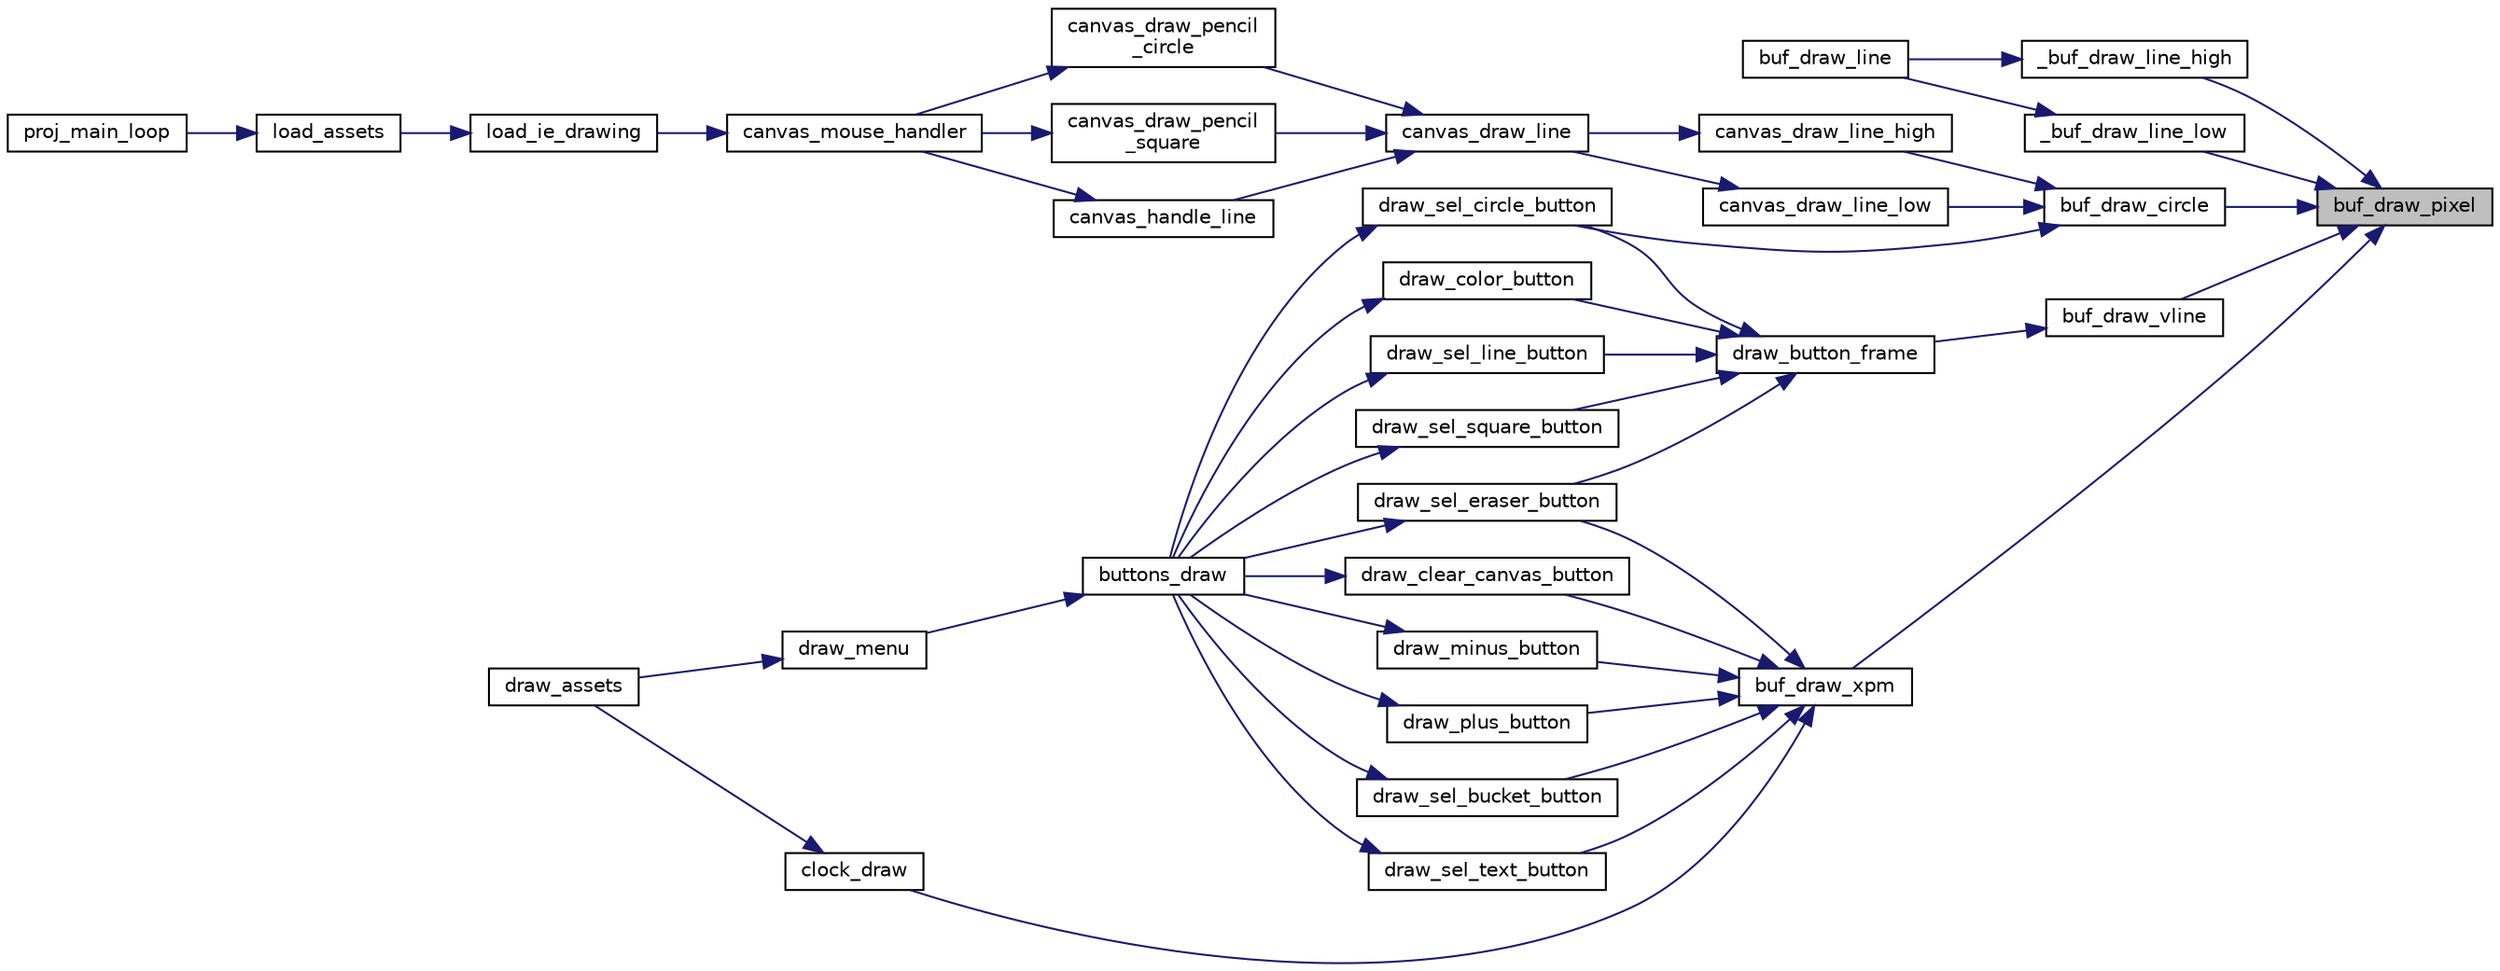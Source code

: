 digraph "buf_draw_pixel"
{
 // LATEX_PDF_SIZE
  edge [fontname="Helvetica",fontsize="10",labelfontname="Helvetica",labelfontsize="10"];
  node [fontname="Helvetica",fontsize="10",shape=record];
  rankdir="RL";
  Node1 [label="buf_draw_pixel",height=0.2,width=0.4,color="black", fillcolor="grey75", style="filled", fontcolor="black",tooltip="Draws a pixel on a pixel_buffer."];
  Node1 -> Node2 [dir="back",color="midnightblue",fontsize="10",style="solid"];
  Node2 [label="_buf_draw_line_high",height=0.2,width=0.4,color="black", fillcolor="white", style="filled",URL="$graphics_8c.html#a7963ee306366c47d14e682ee65f5b979",tooltip=" "];
  Node2 -> Node3 [dir="back",color="midnightblue",fontsize="10",style="solid"];
  Node3 [label="buf_draw_line",height=0.2,width=0.4,color="black", fillcolor="white", style="filled",URL="$group__graphics.html#gaa712047397faf1dd3c0fa122a3de0df3",tooltip="Draws a line on a pixel buffer."];
  Node1 -> Node4 [dir="back",color="midnightblue",fontsize="10",style="solid"];
  Node4 [label="_buf_draw_line_low",height=0.2,width=0.4,color="black", fillcolor="white", style="filled",URL="$graphics_8c.html#a34010e32d49c51ed10a2202caaf2a21e",tooltip=" "];
  Node4 -> Node3 [dir="back",color="midnightblue",fontsize="10",style="solid"];
  Node1 -> Node5 [dir="back",color="midnightblue",fontsize="10",style="solid"];
  Node5 [label="buf_draw_circle",height=0.2,width=0.4,color="black", fillcolor="white", style="filled",URL="$group__graphics.html#ga3f2490703f76d68ee31a7e93671633da",tooltip="Draws a circle on a pixel buffer."];
  Node5 -> Node6 [dir="back",color="midnightblue",fontsize="10",style="solid"];
  Node6 [label="canvas_draw_line_high",height=0.2,width=0.4,color="black", fillcolor="white", style="filled",URL="$canvas_8c.html#a00fc737a073d8cd4d2ba07485f881a53",tooltip=" "];
  Node6 -> Node7 [dir="back",color="midnightblue",fontsize="10",style="solid"];
  Node7 [label="canvas_draw_line",height=0.2,width=0.4,color="black", fillcolor="white", style="filled",URL="$canvas_8c.html#a81e915729ce5cc907dd3d08d790b3cb9",tooltip=" "];
  Node7 -> Node8 [dir="back",color="midnightblue",fontsize="10",style="solid"];
  Node8 [label="canvas_draw_pencil\l_circle",height=0.2,width=0.4,color="black", fillcolor="white", style="filled",URL="$group__canvas.html#gaa4b92ad51f39f4432397dcd16c3a3625",tooltip="Draws a circle on screen at the given cursor position."];
  Node8 -> Node9 [dir="back",color="midnightblue",fontsize="10",style="solid"];
  Node9 [label="canvas_mouse_handler",height=0.2,width=0.4,color="black", fillcolor="white", style="filled",URL="$group__canvas.html#ga33567ef82c11af5b0b894616851cc03b",tooltip="Handles mouse events that happen within the canvas section of the screen."];
  Node9 -> Node10 [dir="back",color="midnightblue",fontsize="10",style="solid"];
  Node10 [label="load_ie_drawing",height=0.2,width=0.4,color="black", fillcolor="white", style="filled",URL="$group__element.html#ga75aa8cfcbee4af0933a79d05e6707679",tooltip="Loads and creates every interactive element present on screen."];
  Node10 -> Node11 [dir="back",color="midnightblue",fontsize="10",style="solid"];
  Node11 [label="load_assets",height=0.2,width=0.4,color="black", fillcolor="white", style="filled",URL="$proj_8c.html#a621db57ab86ebe569aa26e70d11c9688",tooltip="Loads the necessary assets."];
  Node11 -> Node12 [dir="back",color="midnightblue",fontsize="10",style="solid"];
  Node12 [label="proj_main_loop",height=0.2,width=0.4,color="black", fillcolor="white", style="filled",URL="$proj_8c.html#a2a16f651eccbd248e1ad3b3b924b143b",tooltip=" "];
  Node7 -> Node13 [dir="back",color="midnightblue",fontsize="10",style="solid"];
  Node13 [label="canvas_draw_pencil\l_square",height=0.2,width=0.4,color="black", fillcolor="white", style="filled",URL="$group__canvas.html#ga6b1d3293521f7ea36a4e7bf970304057",tooltip="Draws a square on screen at the given cursor position."];
  Node13 -> Node9 [dir="back",color="midnightblue",fontsize="10",style="solid"];
  Node7 -> Node14 [dir="back",color="midnightblue",fontsize="10",style="solid"];
  Node14 [label="canvas_handle_line",height=0.2,width=0.4,color="black", fillcolor="white", style="filled",URL="$group__canvas.html#ga7a40fac29d1d2399c46be35360319841",tooltip="Handles the drawing of straight lines made by clicking on an initial and final positions."];
  Node14 -> Node9 [dir="back",color="midnightblue",fontsize="10",style="solid"];
  Node5 -> Node15 [dir="back",color="midnightblue",fontsize="10",style="solid"];
  Node15 [label="canvas_draw_line_low",height=0.2,width=0.4,color="black", fillcolor="white", style="filled",URL="$canvas_8c.html#a654b1a28b128143b1e490b1a79d73327",tooltip=" "];
  Node15 -> Node7 [dir="back",color="midnightblue",fontsize="10",style="solid"];
  Node5 -> Node16 [dir="back",color="midnightblue",fontsize="10",style="solid"];
  Node16 [label="draw_sel_circle_button",height=0.2,width=0.4,color="black", fillcolor="white", style="filled",URL="$group__draw__buttons.html#gafdb30e468c5cd1e9c233b4c97362793f",tooltip="Draws the button to draw a circle on a pixel buffer."];
  Node16 -> Node17 [dir="back",color="midnightblue",fontsize="10",style="solid"];
  Node17 [label="buttons_draw",height=0.2,width=0.4,color="black", fillcolor="white", style="filled",URL="$group__draw__buttons.html#ga8d46b5bb0547f68fd65d40c6782054e8",tooltip="Draws the buttons on screen."];
  Node17 -> Node18 [dir="back",color="midnightblue",fontsize="10",style="solid"];
  Node18 [label="draw_menu",height=0.2,width=0.4,color="black", fillcolor="white", style="filled",URL="$group___u_i.html#ga8b436345808e86cfdb278061a65a0fe7",tooltip="Draws the menu (background) and calls the function responsible for drawing the buttons."];
  Node18 -> Node19 [dir="back",color="midnightblue",fontsize="10",style="solid"];
  Node19 [label="draw_assets",height=0.2,width=0.4,color="black", fillcolor="white", style="filled",URL="$proj_8c.html#a850e4280fdbac0d3b47a94e871905e54",tooltip="Draws the program assets on screen."];
  Node1 -> Node20 [dir="back",color="midnightblue",fontsize="10",style="solid"];
  Node20 [label="buf_draw_vline",height=0.2,width=0.4,color="black", fillcolor="white", style="filled",URL="$group__graphics.html#ga217f0eee3bf0366f3ceda240ca6a9e7f",tooltip="Draws a vertical line on a pixel buffer."];
  Node20 -> Node21 [dir="back",color="midnightblue",fontsize="10",style="solid"];
  Node21 [label="draw_button_frame",height=0.2,width=0.4,color="black", fillcolor="white", style="filled",URL="$group__draw__buttons.html#gaa6af89646cd7d59141040cb6d1b907f9",tooltip="Draws a button frame on a pixel buffer."];
  Node21 -> Node22 [dir="back",color="midnightblue",fontsize="10",style="solid"];
  Node22 [label="draw_color_button",height=0.2,width=0.4,color="black", fillcolor="white", style="filled",URL="$group__draw__buttons.html#ga8a09809fd380fc02ab5992ad80cc350b",tooltip="Draws a color button on a pixel buffer."];
  Node22 -> Node17 [dir="back",color="midnightblue",fontsize="10",style="solid"];
  Node21 -> Node16 [dir="back",color="midnightblue",fontsize="10",style="solid"];
  Node21 -> Node23 [dir="back",color="midnightblue",fontsize="10",style="solid"];
  Node23 [label="draw_sel_eraser_button",height=0.2,width=0.4,color="black", fillcolor="white", style="filled",URL="$group__draw__buttons.html#ga6154e9081a9c711dd0c2fd0a892d6945",tooltip="Draws the button that allows the user to use an eraser on the canvas to a pixel buffer."];
  Node23 -> Node17 [dir="back",color="midnightblue",fontsize="10",style="solid"];
  Node21 -> Node24 [dir="back",color="midnightblue",fontsize="10",style="solid"];
  Node24 [label="draw_sel_line_button",height=0.2,width=0.4,color="black", fillcolor="white", style="filled",URL="$group__draw__buttons.html#ga14673af5638efb032dac6c0df453489d",tooltip="Draws the button to draw a straight line on a pixel buffer."];
  Node24 -> Node17 [dir="back",color="midnightblue",fontsize="10",style="solid"];
  Node21 -> Node25 [dir="back",color="midnightblue",fontsize="10",style="solid"];
  Node25 [label="draw_sel_square_button",height=0.2,width=0.4,color="black", fillcolor="white", style="filled",URL="$group__draw__buttons.html#ga62f6170bf1049dc4eb22778cd53df23b",tooltip="Draws the button to draw a square on a pixel buffer."];
  Node25 -> Node17 [dir="back",color="midnightblue",fontsize="10",style="solid"];
  Node1 -> Node26 [dir="back",color="midnightblue",fontsize="10",style="solid"];
  Node26 [label="buf_draw_xpm",height=0.2,width=0.4,color="black", fillcolor="white", style="filled",URL="$group__graphics.html#ga34c7bdd63f72bd3f735f7bec8738ddd6",tooltip="Draws a XPM to the given pixel buffer."];
  Node26 -> Node27 [dir="back",color="midnightblue",fontsize="10",style="solid"];
  Node27 [label="clock_draw",height=0.2,width=0.4,color="black", fillcolor="white", style="filled",URL="$group__draw__clock.html#ga0e677f9e1a3031898c345d429e524360",tooltip="Draws the clock on the screen."];
  Node27 -> Node19 [dir="back",color="midnightblue",fontsize="10",style="solid"];
  Node26 -> Node28 [dir="back",color="midnightblue",fontsize="10",style="solid"];
  Node28 [label="draw_clear_canvas_button",height=0.2,width=0.4,color="black", fillcolor="white", style="filled",URL="$group__draw__buttons.html#gae0bc54b9eec329ced28428d60c2e0865",tooltip="Draws the button that allows the user to clear the canvas to a pixel buffer."];
  Node28 -> Node17 [dir="back",color="midnightblue",fontsize="10",style="solid"];
  Node26 -> Node29 [dir="back",color="midnightblue",fontsize="10",style="solid"];
  Node29 [label="draw_minus_button",height=0.2,width=0.4,color="black", fillcolor="white", style="filled",URL="$group__draw__buttons.html#gaa6435009e8ddd5baa6240bb3d81b19fd",tooltip="Draws the button to decrease the thickness of the cursor on a pixel buffer."];
  Node29 -> Node17 [dir="back",color="midnightblue",fontsize="10",style="solid"];
  Node26 -> Node30 [dir="back",color="midnightblue",fontsize="10",style="solid"];
  Node30 [label="draw_plus_button",height=0.2,width=0.4,color="black", fillcolor="white", style="filled",URL="$group__draw__buttons.html#ga71307477d443a89392611816abdd709d",tooltip="Draws the button to increase the thickness of the cursor on a pixel buffer."];
  Node30 -> Node17 [dir="back",color="midnightblue",fontsize="10",style="solid"];
  Node26 -> Node31 [dir="back",color="midnightblue",fontsize="10",style="solid"];
  Node31 [label="draw_sel_bucket_button",height=0.2,width=0.4,color="black", fillcolor="white", style="filled",URL="$draw__buttons_8c.html#a4ceb04b45bd391b844175580d97bfccb",tooltip=" "];
  Node31 -> Node17 [dir="back",color="midnightblue",fontsize="10",style="solid"];
  Node26 -> Node23 [dir="back",color="midnightblue",fontsize="10",style="solid"];
  Node26 -> Node32 [dir="back",color="midnightblue",fontsize="10",style="solid"];
  Node32 [label="draw_sel_text_button",height=0.2,width=0.4,color="black", fillcolor="white", style="filled",URL="$group__draw__buttons.html#ga11c349438dd852c7d0432983bc0cb02d",tooltip="Draws the button that allows the user to input text into the canvas to a pixel buffer."];
  Node32 -> Node17 [dir="back",color="midnightblue",fontsize="10",style="solid"];
}
